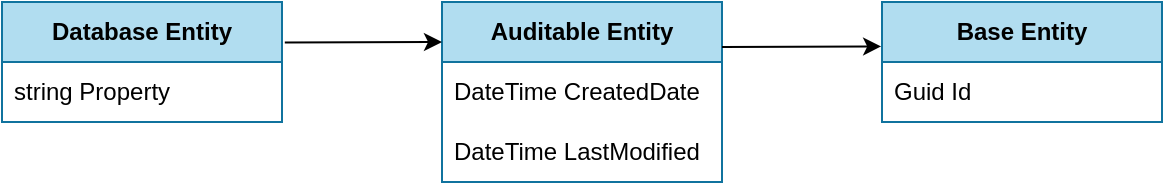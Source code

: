 <mxfile version="21.2.8" type="device">
  <diagram name="Page-1" id="PbAn3wdXXv7Wr8VFAgEQ">
    <mxGraphModel dx="989" dy="620" grid="1" gridSize="10" guides="1" tooltips="1" connect="1" arrows="1" fold="1" page="1" pageScale="1" pageWidth="1169" pageHeight="827" math="0" shadow="0">
      <root>
        <mxCell id="0" />
        <mxCell id="1" parent="0" />
        <mxCell id="tc2OGWaza3Kb4FyPAGY3-1" value="&lt;b&gt;Database Entity&lt;/b&gt;" style="swimlane;fontStyle=0;childLayout=stackLayout;horizontal=1;startSize=30;horizontalStack=0;resizeParent=1;resizeParentMax=0;resizeLast=0;collapsible=1;marginBottom=0;whiteSpace=wrap;html=1;fillColor=#b1ddf0;strokeColor=#10739e;" vertex="1" parent="1">
          <mxGeometry x="180" y="240" width="140" height="60" as="geometry" />
        </mxCell>
        <mxCell id="tc2OGWaza3Kb4FyPAGY3-3" value="string Property" style="text;strokeColor=none;fillColor=none;align=left;verticalAlign=middle;spacingLeft=4;spacingRight=4;overflow=hidden;points=[[0,0.5],[1,0.5]];portConstraint=eastwest;rotatable=0;whiteSpace=wrap;html=1;" vertex="1" parent="tc2OGWaza3Kb4FyPAGY3-1">
          <mxGeometry y="30" width="140" height="30" as="geometry" />
        </mxCell>
        <mxCell id="tc2OGWaza3Kb4FyPAGY3-8" value="&lt;b&gt;Auditable Entity&lt;/b&gt;" style="swimlane;fontStyle=0;childLayout=stackLayout;horizontal=1;startSize=30;horizontalStack=0;resizeParent=1;resizeParentMax=0;resizeLast=0;collapsible=1;marginBottom=0;whiteSpace=wrap;html=1;fillColor=#b1ddf0;strokeColor=#10739e;" vertex="1" parent="1">
          <mxGeometry x="400" y="240" width="140" height="90" as="geometry" />
        </mxCell>
        <mxCell id="tc2OGWaza3Kb4FyPAGY3-9" value="DateTime CreatedDate" style="text;strokeColor=none;fillColor=none;align=left;verticalAlign=middle;spacingLeft=4;spacingRight=4;overflow=hidden;points=[[0,0.5],[1,0.5]];portConstraint=eastwest;rotatable=0;whiteSpace=wrap;html=1;" vertex="1" parent="tc2OGWaza3Kb4FyPAGY3-8">
          <mxGeometry y="30" width="140" height="30" as="geometry" />
        </mxCell>
        <mxCell id="tc2OGWaza3Kb4FyPAGY3-10" value="DateTime LastModified" style="text;strokeColor=none;fillColor=none;align=left;verticalAlign=middle;spacingLeft=4;spacingRight=4;overflow=hidden;points=[[0,0.5],[1,0.5]];portConstraint=eastwest;rotatable=0;whiteSpace=wrap;html=1;" vertex="1" parent="tc2OGWaza3Kb4FyPAGY3-8">
          <mxGeometry y="60" width="140" height="30" as="geometry" />
        </mxCell>
        <mxCell id="tc2OGWaza3Kb4FyPAGY3-12" value="&lt;b&gt;Base Entity&lt;/b&gt;" style="swimlane;fontStyle=0;childLayout=stackLayout;horizontal=1;startSize=30;horizontalStack=0;resizeParent=1;resizeParentMax=0;resizeLast=0;collapsible=1;marginBottom=0;whiteSpace=wrap;html=1;fillColor=#b1ddf0;strokeColor=#10739e;" vertex="1" parent="1">
          <mxGeometry x="620" y="240" width="140" height="60" as="geometry" />
        </mxCell>
        <mxCell id="tc2OGWaza3Kb4FyPAGY3-13" value="Guid Id" style="text;strokeColor=none;fillColor=none;align=left;verticalAlign=middle;spacingLeft=4;spacingRight=4;overflow=hidden;points=[[0,0.5],[1,0.5]];portConstraint=eastwest;rotatable=0;whiteSpace=wrap;html=1;" vertex="1" parent="tc2OGWaza3Kb4FyPAGY3-12">
          <mxGeometry y="30" width="140" height="30" as="geometry" />
        </mxCell>
        <mxCell id="tc2OGWaza3Kb4FyPAGY3-15" value="" style="endArrow=classic;html=1;rounded=0;entryX=-0.01;entryY=-0.008;entryDx=0;entryDy=0;entryPerimeter=0;" edge="1" parent="1">
          <mxGeometry width="50" height="50" relative="1" as="geometry">
            <mxPoint x="321.4" y="260.24" as="sourcePoint" />
            <mxPoint x="400.0" y="260" as="targetPoint" />
          </mxGeometry>
        </mxCell>
        <mxCell id="tc2OGWaza3Kb4FyPAGY3-16" value="" style="endArrow=classic;html=1;rounded=0;exitX=1;exitY=0.25;exitDx=0;exitDy=0;entryX=-0.003;entryY=0.37;entryDx=0;entryDy=0;entryPerimeter=0;" edge="1" parent="1" source="tc2OGWaza3Kb4FyPAGY3-8" target="tc2OGWaza3Kb4FyPAGY3-12">
          <mxGeometry width="50" height="50" relative="1" as="geometry">
            <mxPoint x="541" y="269.5" as="sourcePoint" />
            <mxPoint x="620" y="270.5" as="targetPoint" />
          </mxGeometry>
        </mxCell>
      </root>
    </mxGraphModel>
  </diagram>
</mxfile>
